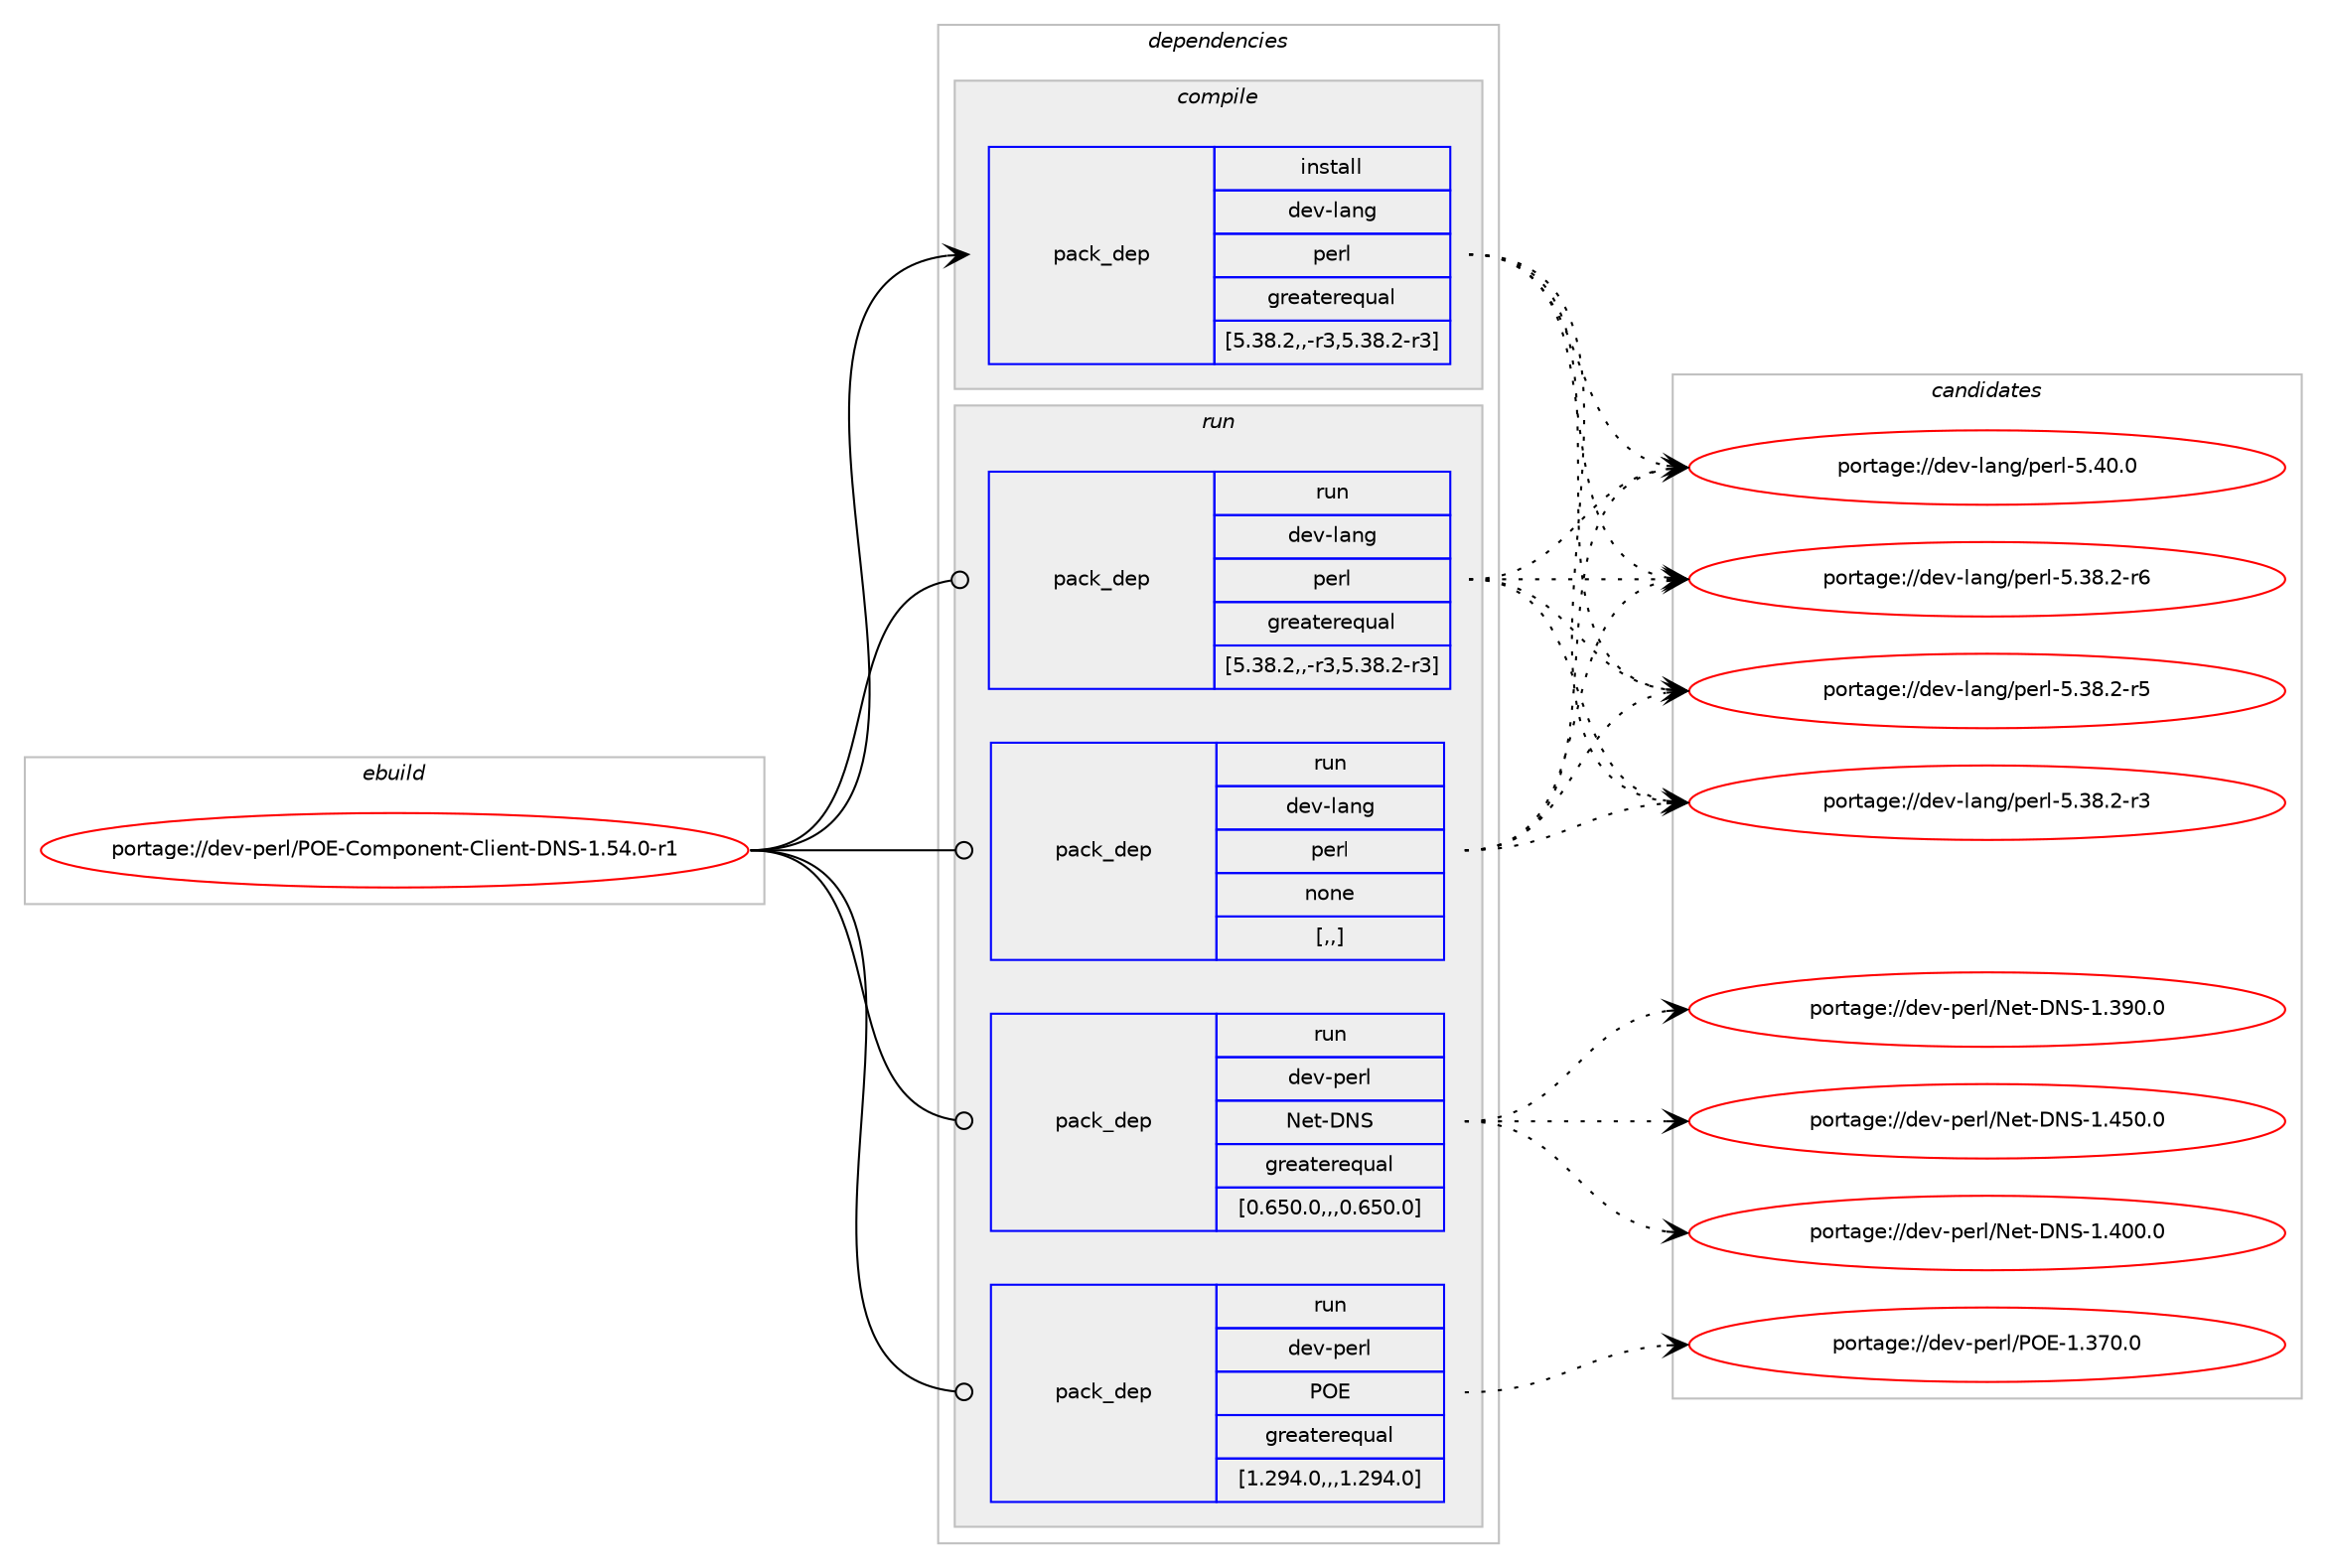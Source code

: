 digraph prolog {

# *************
# Graph options
# *************

newrank=true;
concentrate=true;
compound=true;
graph [rankdir=LR,fontname=Helvetica,fontsize=10,ranksep=1.5];#, ranksep=2.5, nodesep=0.2];
edge  [arrowhead=vee];
node  [fontname=Helvetica,fontsize=10];

# **********
# The ebuild
# **********

subgraph cluster_leftcol {
color=gray;
label=<<i>ebuild</i>>;
id [label="portage://dev-perl/POE-Component-Client-DNS-1.54.0-r1", color=red, width=4, href="../dev-perl/POE-Component-Client-DNS-1.54.0-r1.svg"];
}

# ****************
# The dependencies
# ****************

subgraph cluster_midcol {
color=gray;
label=<<i>dependencies</i>>;
subgraph cluster_compile {
fillcolor="#eeeeee";
style=filled;
label=<<i>compile</i>>;
subgraph pack104170 {
dependency135446 [label=<<TABLE BORDER="0" CELLBORDER="1" CELLSPACING="0" CELLPADDING="4" WIDTH="220"><TR><TD ROWSPAN="6" CELLPADDING="30">pack_dep</TD></TR><TR><TD WIDTH="110">install</TD></TR><TR><TD>dev-lang</TD></TR><TR><TD>perl</TD></TR><TR><TD>greaterequal</TD></TR><TR><TD>[5.38.2,,-r3,5.38.2-r3]</TD></TR></TABLE>>, shape=none, color=blue];
}
id:e -> dependency135446:w [weight=20,style="solid",arrowhead="vee"];
}
subgraph cluster_compileandrun {
fillcolor="#eeeeee";
style=filled;
label=<<i>compile and run</i>>;
}
subgraph cluster_run {
fillcolor="#eeeeee";
style=filled;
label=<<i>run</i>>;
subgraph pack104171 {
dependency135447 [label=<<TABLE BORDER="0" CELLBORDER="1" CELLSPACING="0" CELLPADDING="4" WIDTH="220"><TR><TD ROWSPAN="6" CELLPADDING="30">pack_dep</TD></TR><TR><TD WIDTH="110">run</TD></TR><TR><TD>dev-lang</TD></TR><TR><TD>perl</TD></TR><TR><TD>greaterequal</TD></TR><TR><TD>[5.38.2,,-r3,5.38.2-r3]</TD></TR></TABLE>>, shape=none, color=blue];
}
id:e -> dependency135447:w [weight=20,style="solid",arrowhead="odot"];
subgraph pack104172 {
dependency135448 [label=<<TABLE BORDER="0" CELLBORDER="1" CELLSPACING="0" CELLPADDING="4" WIDTH="220"><TR><TD ROWSPAN="6" CELLPADDING="30">pack_dep</TD></TR><TR><TD WIDTH="110">run</TD></TR><TR><TD>dev-lang</TD></TR><TR><TD>perl</TD></TR><TR><TD>none</TD></TR><TR><TD>[,,]</TD></TR></TABLE>>, shape=none, color=blue];
}
id:e -> dependency135448:w [weight=20,style="solid",arrowhead="odot"];
subgraph pack104173 {
dependency135449 [label=<<TABLE BORDER="0" CELLBORDER="1" CELLSPACING="0" CELLPADDING="4" WIDTH="220"><TR><TD ROWSPAN="6" CELLPADDING="30">pack_dep</TD></TR><TR><TD WIDTH="110">run</TD></TR><TR><TD>dev-perl</TD></TR><TR><TD>Net-DNS</TD></TR><TR><TD>greaterequal</TD></TR><TR><TD>[0.650.0,,,0.650.0]</TD></TR></TABLE>>, shape=none, color=blue];
}
id:e -> dependency135449:w [weight=20,style="solid",arrowhead="odot"];
subgraph pack104174 {
dependency135450 [label=<<TABLE BORDER="0" CELLBORDER="1" CELLSPACING="0" CELLPADDING="4" WIDTH="220"><TR><TD ROWSPAN="6" CELLPADDING="30">pack_dep</TD></TR><TR><TD WIDTH="110">run</TD></TR><TR><TD>dev-perl</TD></TR><TR><TD>POE</TD></TR><TR><TD>greaterequal</TD></TR><TR><TD>[1.294.0,,,1.294.0]</TD></TR></TABLE>>, shape=none, color=blue];
}
id:e -> dependency135450:w [weight=20,style="solid",arrowhead="odot"];
}
}

# **************
# The candidates
# **************

subgraph cluster_choices {
rank=same;
color=gray;
label=<<i>candidates</i>>;

subgraph choice104170 {
color=black;
nodesep=1;
choice10010111845108971101034711210111410845534652484648 [label="portage://dev-lang/perl-5.40.0", color=red, width=4,href="../dev-lang/perl-5.40.0.svg"];
choice100101118451089711010347112101114108455346515646504511454 [label="portage://dev-lang/perl-5.38.2-r6", color=red, width=4,href="../dev-lang/perl-5.38.2-r6.svg"];
choice100101118451089711010347112101114108455346515646504511453 [label="portage://dev-lang/perl-5.38.2-r5", color=red, width=4,href="../dev-lang/perl-5.38.2-r5.svg"];
choice100101118451089711010347112101114108455346515646504511451 [label="portage://dev-lang/perl-5.38.2-r3", color=red, width=4,href="../dev-lang/perl-5.38.2-r3.svg"];
dependency135446:e -> choice10010111845108971101034711210111410845534652484648:w [style=dotted,weight="100"];
dependency135446:e -> choice100101118451089711010347112101114108455346515646504511454:w [style=dotted,weight="100"];
dependency135446:e -> choice100101118451089711010347112101114108455346515646504511453:w [style=dotted,weight="100"];
dependency135446:e -> choice100101118451089711010347112101114108455346515646504511451:w [style=dotted,weight="100"];
}
subgraph choice104171 {
color=black;
nodesep=1;
choice10010111845108971101034711210111410845534652484648 [label="portage://dev-lang/perl-5.40.0", color=red, width=4,href="../dev-lang/perl-5.40.0.svg"];
choice100101118451089711010347112101114108455346515646504511454 [label="portage://dev-lang/perl-5.38.2-r6", color=red, width=4,href="../dev-lang/perl-5.38.2-r6.svg"];
choice100101118451089711010347112101114108455346515646504511453 [label="portage://dev-lang/perl-5.38.2-r5", color=red, width=4,href="../dev-lang/perl-5.38.2-r5.svg"];
choice100101118451089711010347112101114108455346515646504511451 [label="portage://dev-lang/perl-5.38.2-r3", color=red, width=4,href="../dev-lang/perl-5.38.2-r3.svg"];
dependency135447:e -> choice10010111845108971101034711210111410845534652484648:w [style=dotted,weight="100"];
dependency135447:e -> choice100101118451089711010347112101114108455346515646504511454:w [style=dotted,weight="100"];
dependency135447:e -> choice100101118451089711010347112101114108455346515646504511453:w [style=dotted,weight="100"];
dependency135447:e -> choice100101118451089711010347112101114108455346515646504511451:w [style=dotted,weight="100"];
}
subgraph choice104172 {
color=black;
nodesep=1;
choice10010111845108971101034711210111410845534652484648 [label="portage://dev-lang/perl-5.40.0", color=red, width=4,href="../dev-lang/perl-5.40.0.svg"];
choice100101118451089711010347112101114108455346515646504511454 [label="portage://dev-lang/perl-5.38.2-r6", color=red, width=4,href="../dev-lang/perl-5.38.2-r6.svg"];
choice100101118451089711010347112101114108455346515646504511453 [label="portage://dev-lang/perl-5.38.2-r5", color=red, width=4,href="../dev-lang/perl-5.38.2-r5.svg"];
choice100101118451089711010347112101114108455346515646504511451 [label="portage://dev-lang/perl-5.38.2-r3", color=red, width=4,href="../dev-lang/perl-5.38.2-r3.svg"];
dependency135448:e -> choice10010111845108971101034711210111410845534652484648:w [style=dotted,weight="100"];
dependency135448:e -> choice100101118451089711010347112101114108455346515646504511454:w [style=dotted,weight="100"];
dependency135448:e -> choice100101118451089711010347112101114108455346515646504511453:w [style=dotted,weight="100"];
dependency135448:e -> choice100101118451089711010347112101114108455346515646504511451:w [style=dotted,weight="100"];
}
subgraph choice104173 {
color=black;
nodesep=1;
choice100101118451121011141084778101116456878834549465253484648 [label="portage://dev-perl/Net-DNS-1.450.0", color=red, width=4,href="../dev-perl/Net-DNS-1.450.0.svg"];
choice100101118451121011141084778101116456878834549465248484648 [label="portage://dev-perl/Net-DNS-1.400.0", color=red, width=4,href="../dev-perl/Net-DNS-1.400.0.svg"];
choice100101118451121011141084778101116456878834549465157484648 [label="portage://dev-perl/Net-DNS-1.390.0", color=red, width=4,href="../dev-perl/Net-DNS-1.390.0.svg"];
dependency135449:e -> choice100101118451121011141084778101116456878834549465253484648:w [style=dotted,weight="100"];
dependency135449:e -> choice100101118451121011141084778101116456878834549465248484648:w [style=dotted,weight="100"];
dependency135449:e -> choice100101118451121011141084778101116456878834549465157484648:w [style=dotted,weight="100"];
}
subgraph choice104174 {
color=black;
nodesep=1;
choice10010111845112101114108478079694549465155484648 [label="portage://dev-perl/POE-1.370.0", color=red, width=4,href="../dev-perl/POE-1.370.0.svg"];
dependency135450:e -> choice10010111845112101114108478079694549465155484648:w [style=dotted,weight="100"];
}
}

}
